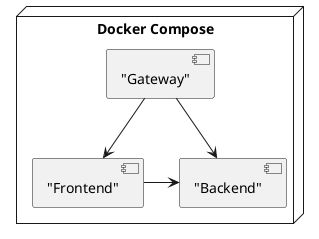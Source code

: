 @startuml
node "Docker Compose" {
    ["Gateway"] -r-> ["Frontend"]
    ["Gateway"] -d-> ["Backend"]
    ["Frontend"] -> ["Backend"]
}
@enduml